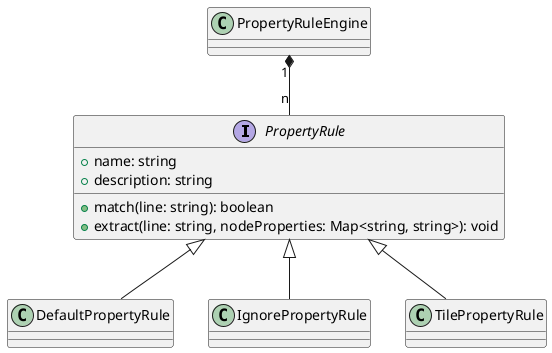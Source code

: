 @startuml
' Define paquetes para organización vertical

@startuml
interface PropertyRule {
        + name: string
        + description: string
        + match(line: string): boolean
        + extract(line: string, nodeProperties: Map<string, string>): void
    }

    class DefaultPropertyRule {
    }

    class IgnorePropertyRule {
    }

    class TilePropertyRule {
    }

    PropertyRule <|-- DefaultPropertyRule
    PropertyRule <|-- IgnorePropertyRule
    PropertyRule <|-- TilePropertyRule

    PropertyRuleEngine "1" *-- "n" PropertyRule
@enduml
